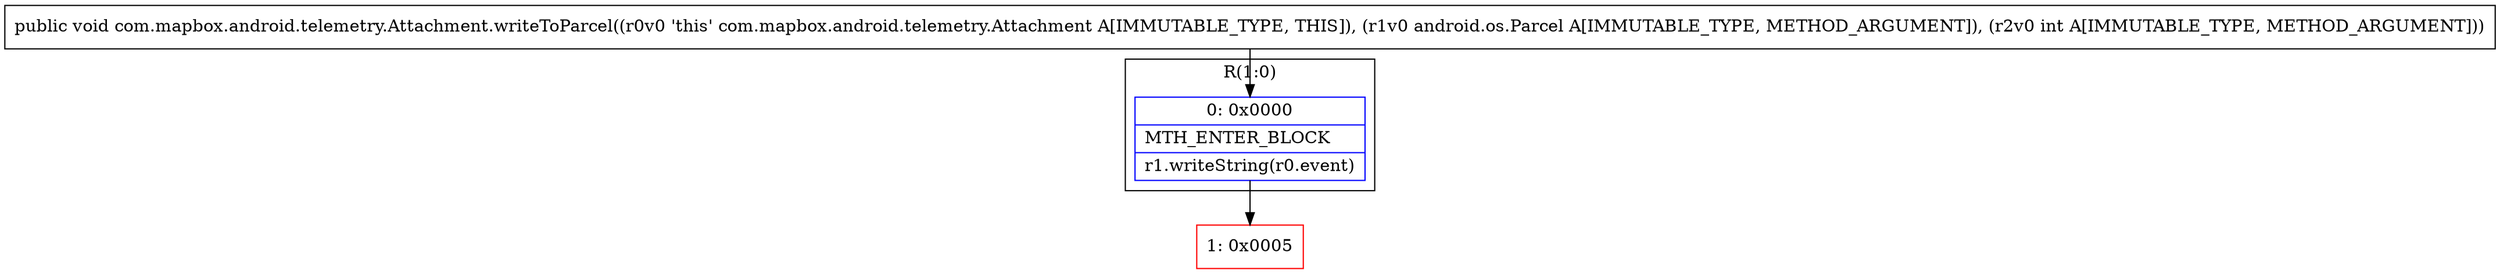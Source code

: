 digraph "CFG forcom.mapbox.android.telemetry.Attachment.writeToParcel(Landroid\/os\/Parcel;I)V" {
subgraph cluster_Region_1187008626 {
label = "R(1:0)";
node [shape=record,color=blue];
Node_0 [shape=record,label="{0\:\ 0x0000|MTH_ENTER_BLOCK\l|r1.writeString(r0.event)\l}"];
}
Node_1 [shape=record,color=red,label="{1\:\ 0x0005}"];
MethodNode[shape=record,label="{public void com.mapbox.android.telemetry.Attachment.writeToParcel((r0v0 'this' com.mapbox.android.telemetry.Attachment A[IMMUTABLE_TYPE, THIS]), (r1v0 android.os.Parcel A[IMMUTABLE_TYPE, METHOD_ARGUMENT]), (r2v0 int A[IMMUTABLE_TYPE, METHOD_ARGUMENT])) }"];
MethodNode -> Node_0;
Node_0 -> Node_1;
}

